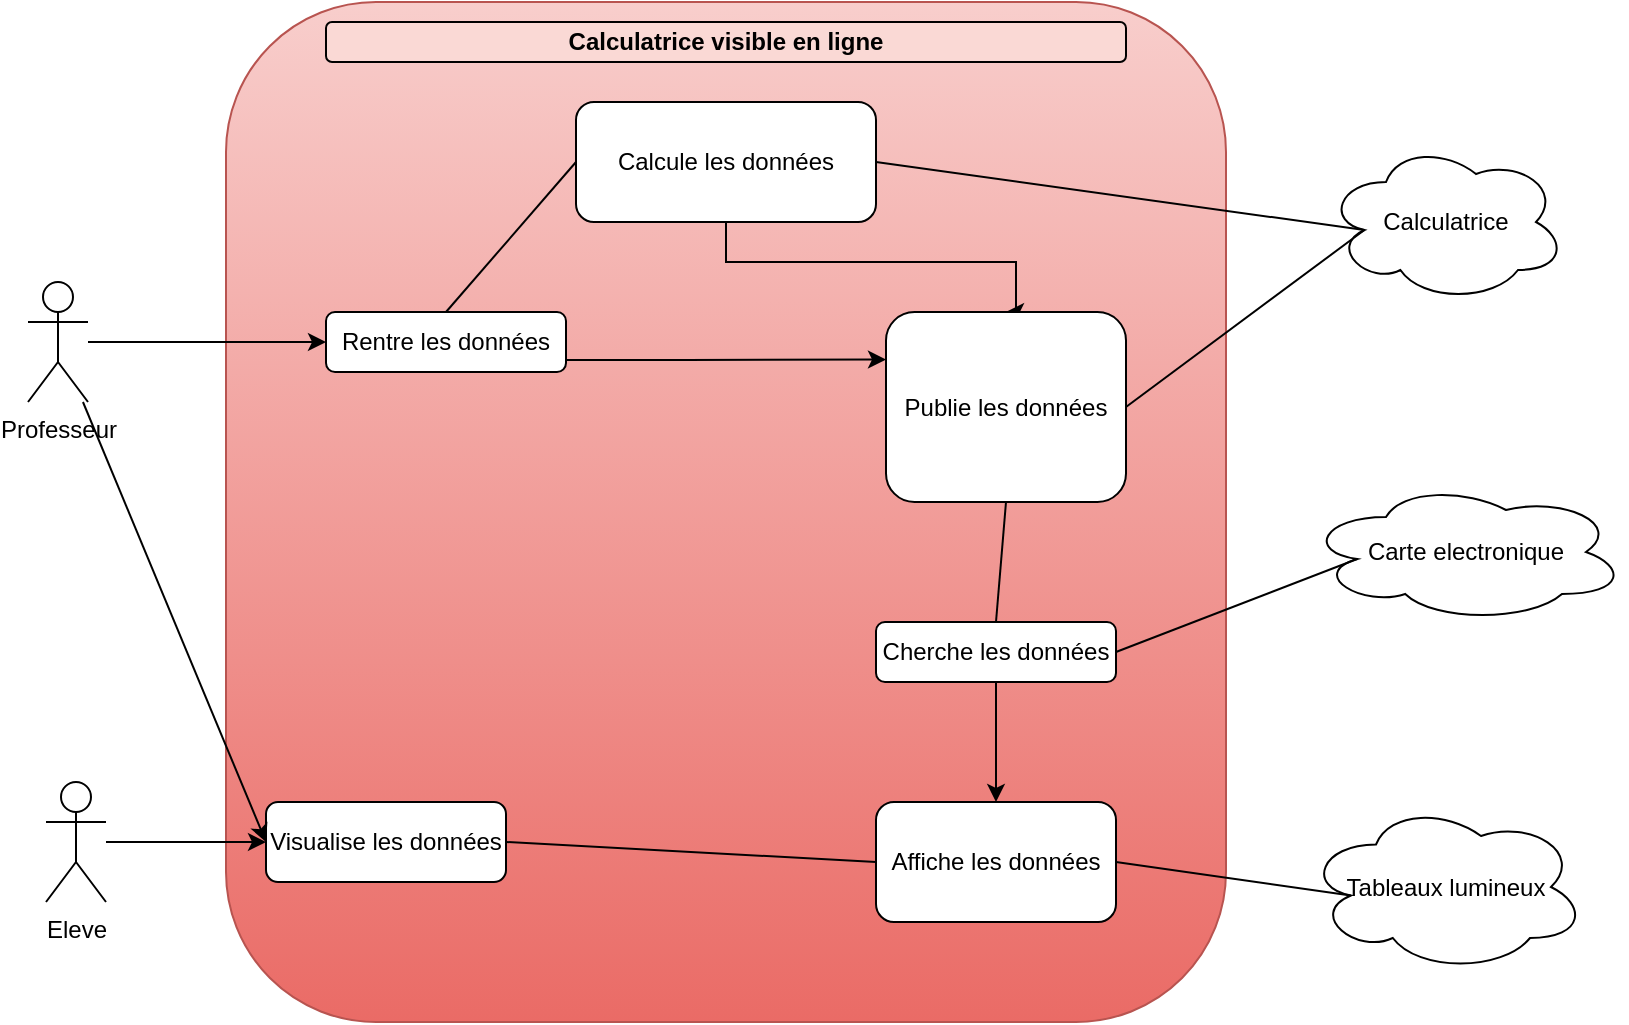 <mxfile version="13.7.4" type="github"><diagram id="fmXC9vPd4gLiK-l_Jl4l" name="Page-1"><mxGraphModel dx="1171" dy="701" grid="1" gridSize="10" guides="1" tooltips="1" connect="1" arrows="1" fold="1" page="1" pageScale="1" pageWidth="827" pageHeight="1169" math="0" shadow="0"><root><mxCell id="0"/><mxCell id="1" parent="0"/><mxCell id="bpN-pjl5Hn1le3SpW4kO-1" value="Professeur&lt;br&gt;" style="shape=umlActor;verticalLabelPosition=bottom;verticalAlign=top;html=1;outlineConnect=0;" vertex="1" parent="1"><mxGeometry x="24" y="510" width="30" height="60" as="geometry"/></mxCell><mxCell id="bpN-pjl5Hn1le3SpW4kO-2" value="" style="rounded=1;whiteSpace=wrap;html=1;fillColor=#f8cecc;strokeColor=#b85450;gradientColor=#ea6b66;" vertex="1" parent="1"><mxGeometry x="123" y="370" width="500" height="510" as="geometry"/></mxCell><mxCell id="bpN-pjl5Hn1le3SpW4kO-3" value="Calculatrice visible en ligne" style="text;html=1;fillColor=#fad9d5;align=center;verticalAlign=middle;whiteSpace=wrap;rounded=1;fontStyle=1;labelBackgroundColor=none;strokeColor=#000000;glass=0;shadow=0;sketch=0;" vertex="1" parent="1"><mxGeometry x="173" y="380" width="400" height="20" as="geometry"/></mxCell><mxCell id="bpN-pjl5Hn1le3SpW4kO-32" style="edgeStyle=orthogonalEdgeStyle;rounded=0;orthogonalLoop=1;jettySize=auto;html=1;entryX=0.5;entryY=0;entryDx=0;entryDy=0;strokeWidth=1;fontColor=#000000;" edge="1" parent="1" source="bpN-pjl5Hn1le3SpW4kO-4" target="bpN-pjl5Hn1le3SpW4kO-20"><mxGeometry relative="1" as="geometry"><Array as="points"><mxPoint x="373" y="500"/><mxPoint x="518" y="500"/></Array></mxGeometry></mxCell><mxCell id="bpN-pjl5Hn1le3SpW4kO-4" value="Calcule les données" style="rounded=1;whiteSpace=wrap;html=1;" vertex="1" parent="1"><mxGeometry x="298" y="420" width="150" height="60" as="geometry"/></mxCell><mxCell id="bpN-pjl5Hn1le3SpW4kO-5" value="&lt;font color=&quot;#000000&quot;&gt;Eleve&lt;/font&gt;" style="shape=umlActor;verticalLabelPosition=bottom;verticalAlign=top;html=1;outlineConnect=0;rounded=1;shadow=0;glass=0;labelBackgroundColor=none;sketch=0;strokeColor=#000000;fontColor=#FAFAFA;" vertex="1" parent="1"><mxGeometry x="33" y="760" width="30" height="60" as="geometry"/></mxCell><mxCell id="bpN-pjl5Hn1le3SpW4kO-7" value="Visualise les données" style="rounded=1;whiteSpace=wrap;html=1;" vertex="1" parent="1"><mxGeometry x="143" y="770" width="120" height="40" as="geometry"/></mxCell><mxCell id="bpN-pjl5Hn1le3SpW4kO-28" style="edgeStyle=orthogonalEdgeStyle;rounded=0;orthogonalLoop=1;jettySize=auto;html=1;entryX=0;entryY=0.25;entryDx=0;entryDy=0;strokeWidth=1;fontColor=#000000;" edge="1" parent="1" source="bpN-pjl5Hn1le3SpW4kO-9" target="bpN-pjl5Hn1le3SpW4kO-20"><mxGeometry relative="1" as="geometry"><Array as="points"><mxPoint x="353" y="549"/><mxPoint x="353" y="549"/></Array></mxGeometry></mxCell><mxCell id="bpN-pjl5Hn1le3SpW4kO-9" value="Rentre les données" style="rounded=1;whiteSpace=wrap;html=1;shadow=0;glass=0;labelBackgroundColor=none;sketch=0;strokeColor=#000000;" vertex="1" parent="1"><mxGeometry x="173" y="525" width="120" height="30" as="geometry"/></mxCell><mxCell id="bpN-pjl5Hn1le3SpW4kO-12" value="" style="endArrow=classic;html=1;strokeWidth=1;fontColor=#000000;entryX=0;entryY=0.5;entryDx=0;entryDy=0;" edge="1" parent="1" source="bpN-pjl5Hn1le3SpW4kO-1" target="bpN-pjl5Hn1le3SpW4kO-9"><mxGeometry width="50" height="50" relative="1" as="geometry"><mxPoint x="383" y="600" as="sourcePoint"/><mxPoint x="433" y="550" as="targetPoint"/></mxGeometry></mxCell><mxCell id="bpN-pjl5Hn1le3SpW4kO-13" value="Calculatrice" style="ellipse;shape=cloud;whiteSpace=wrap;html=1;rounded=1;shadow=0;glass=0;labelBackgroundColor=none;sketch=0;strokeColor=#000000;fontColor=#000000;" vertex="1" parent="1"><mxGeometry x="673" y="440" width="120" height="80" as="geometry"/></mxCell><mxCell id="bpN-pjl5Hn1le3SpW4kO-14" value="Tableaux lumineux" style="ellipse;shape=cloud;whiteSpace=wrap;html=1;rounded=1;shadow=0;glass=0;labelBackgroundColor=none;sketch=0;strokeColor=#000000;fontColor=#000000;" vertex="1" parent="1"><mxGeometry x="663" y="770" width="140" height="85" as="geometry"/></mxCell><mxCell id="bpN-pjl5Hn1le3SpW4kO-18" value="" style="endArrow=none;html=1;strokeWidth=1;fontColor=#000000;entryX=0;entryY=0.5;entryDx=0;entryDy=0;exitX=0.5;exitY=0;exitDx=0;exitDy=0;" edge="1" parent="1" source="bpN-pjl5Hn1le3SpW4kO-9" target="bpN-pjl5Hn1le3SpW4kO-4"><mxGeometry width="50" height="50" relative="1" as="geometry"><mxPoint x="13" y="580" as="sourcePoint"/><mxPoint x="63" y="530" as="targetPoint"/></mxGeometry></mxCell><mxCell id="bpN-pjl5Hn1le3SpW4kO-19" value="" style="endArrow=none;html=1;strokeWidth=1;fontColor=#000000;exitX=1;exitY=0.5;exitDx=0;exitDy=0;entryX=0.16;entryY=0.55;entryDx=0;entryDy=0;entryPerimeter=0;" edge="1" parent="1" source="bpN-pjl5Hn1le3SpW4kO-4" target="bpN-pjl5Hn1le3SpW4kO-13"><mxGeometry width="50" height="50" relative="1" as="geometry"><mxPoint x="693" y="380" as="sourcePoint"/><mxPoint x="743" y="330" as="targetPoint"/></mxGeometry></mxCell><mxCell id="bpN-pjl5Hn1le3SpW4kO-20" value="Publie les données" style="rounded=1;whiteSpace=wrap;html=1;shadow=0;glass=0;labelBackgroundColor=none;sketch=0;strokeColor=#000000;fontColor=#000000;" vertex="1" parent="1"><mxGeometry x="453" y="525" width="120" height="95" as="geometry"/></mxCell><mxCell id="bpN-pjl5Hn1le3SpW4kO-21" value="" style="endArrow=none;html=1;strokeWidth=1;fontColor=#000000;entryX=0.16;entryY=0.55;entryDx=0;entryDy=0;entryPerimeter=0;exitX=1;exitY=0.5;exitDx=0;exitDy=0;" edge="1" parent="1" source="bpN-pjl5Hn1le3SpW4kO-20" target="bpN-pjl5Hn1le3SpW4kO-13"><mxGeometry width="50" height="50" relative="1" as="geometry"><mxPoint x="663" y="580" as="sourcePoint"/><mxPoint x="713" y="530" as="targetPoint"/></mxGeometry></mxCell><mxCell id="bpN-pjl5Hn1le3SpW4kO-24" value="" style="endArrow=classic;html=1;strokeWidth=1;fontColor=#000000;entryX=0;entryY=0.5;entryDx=0;entryDy=0;" edge="1" parent="1" source="bpN-pjl5Hn1le3SpW4kO-1" target="bpN-pjl5Hn1le3SpW4kO-7"><mxGeometry width="50" height="50" relative="1" as="geometry"><mxPoint x="83" y="440" as="sourcePoint"/><mxPoint x="153" y="602.4" as="targetPoint"/></mxGeometry></mxCell><mxCell id="bpN-pjl5Hn1le3SpW4kO-25" value="" style="endArrow=classic;html=1;strokeWidth=1;fontColor=#000000;entryX=0;entryY=0.5;entryDx=0;entryDy=0;" edge="1" parent="1" source="bpN-pjl5Hn1le3SpW4kO-5" target="bpN-pjl5Hn1le3SpW4kO-7"><mxGeometry width="50" height="50" relative="1" as="geometry"><mxPoint x="73" y="475.2" as="sourcePoint"/><mxPoint x="183" y="660" as="targetPoint"/></mxGeometry></mxCell><mxCell id="bpN-pjl5Hn1le3SpW4kO-30" value="Affiche les données" style="rounded=1;whiteSpace=wrap;html=1;shadow=0;glass=0;labelBackgroundColor=none;sketch=0;strokeColor=#000000;fontColor=#000000;" vertex="1" parent="1"><mxGeometry x="448" y="770" width="120" height="60" as="geometry"/></mxCell><mxCell id="bpN-pjl5Hn1le3SpW4kO-33" value="Carte electronique" style="ellipse;shape=cloud;whiteSpace=wrap;html=1;rounded=1;shadow=0;glass=0;labelBackgroundColor=none;sketch=0;strokeColor=#000000;fontColor=#000000;" vertex="1" parent="1"><mxGeometry x="663" y="610" width="160" height="70" as="geometry"/></mxCell><mxCell id="bpN-pjl5Hn1le3SpW4kO-37" value="" style="edgeStyle=orthogonalEdgeStyle;rounded=0;orthogonalLoop=1;jettySize=auto;html=1;strokeWidth=1;fontColor=#000000;" edge="1" parent="1" source="bpN-pjl5Hn1le3SpW4kO-34" target="bpN-pjl5Hn1le3SpW4kO-30"><mxGeometry relative="1" as="geometry"/></mxCell><mxCell id="bpN-pjl5Hn1le3SpW4kO-34" value="Cherche les données" style="rounded=1;whiteSpace=wrap;html=1;shadow=0;glass=0;labelBackgroundColor=none;sketch=0;strokeColor=#000000;fontColor=#000000;" vertex="1" parent="1"><mxGeometry x="448" y="680" width="120" height="30" as="geometry"/></mxCell><mxCell id="bpN-pjl5Hn1le3SpW4kO-35" value="" style="endArrow=none;html=1;strokeWidth=1;fontColor=#000000;entryX=0.16;entryY=0.55;entryDx=0;entryDy=0;entryPerimeter=0;exitX=1;exitY=0.5;exitDx=0;exitDy=0;" edge="1" parent="1" source="bpN-pjl5Hn1le3SpW4kO-34" target="bpN-pjl5Hn1le3SpW4kO-33"><mxGeometry width="50" height="50" relative="1" as="geometry"><mxPoint x="564" y="690" as="sourcePoint"/><mxPoint x="688.6" y="658.5" as="targetPoint"/></mxGeometry></mxCell><mxCell id="bpN-pjl5Hn1le3SpW4kO-36" value="" style="endArrow=none;html=1;strokeWidth=1;fontColor=#000000;entryX=0.16;entryY=0.55;entryDx=0;entryDy=0;entryPerimeter=0;exitX=1;exitY=0.5;exitDx=0;exitDy=0;" edge="1" parent="1" source="bpN-pjl5Hn1le3SpW4kO-30" target="bpN-pjl5Hn1le3SpW4kO-14"><mxGeometry width="50" height="50" relative="1" as="geometry"><mxPoint x="484" y="920" as="sourcePoint"/><mxPoint x="534" y="870" as="targetPoint"/></mxGeometry></mxCell><mxCell id="bpN-pjl5Hn1le3SpW4kO-38" value="" style="endArrow=none;html=1;strokeWidth=1;fontColor=#000000;entryX=0.5;entryY=1;entryDx=0;entryDy=0;exitX=0.5;exitY=0;exitDx=0;exitDy=0;" edge="1" parent="1" source="bpN-pjl5Hn1le3SpW4kO-34" target="bpN-pjl5Hn1le3SpW4kO-20"><mxGeometry width="50" height="50" relative="1" as="geometry"><mxPoint x="214" y="940" as="sourcePoint"/><mxPoint x="264" y="890" as="targetPoint"/></mxGeometry></mxCell><mxCell id="bpN-pjl5Hn1le3SpW4kO-39" value="" style="endArrow=none;html=1;strokeWidth=1;fontColor=#000000;entryX=0;entryY=0.5;entryDx=0;entryDy=0;exitX=1;exitY=0.5;exitDx=0;exitDy=0;" edge="1" parent="1" source="bpN-pjl5Hn1le3SpW4kO-7" target="bpN-pjl5Hn1le3SpW4kO-30"><mxGeometry width="50" height="50" relative="1" as="geometry"><mxPoint x="224" y="960" as="sourcePoint"/><mxPoint x="274" y="910" as="targetPoint"/></mxGeometry></mxCell></root></mxGraphModel></diagram></mxfile>